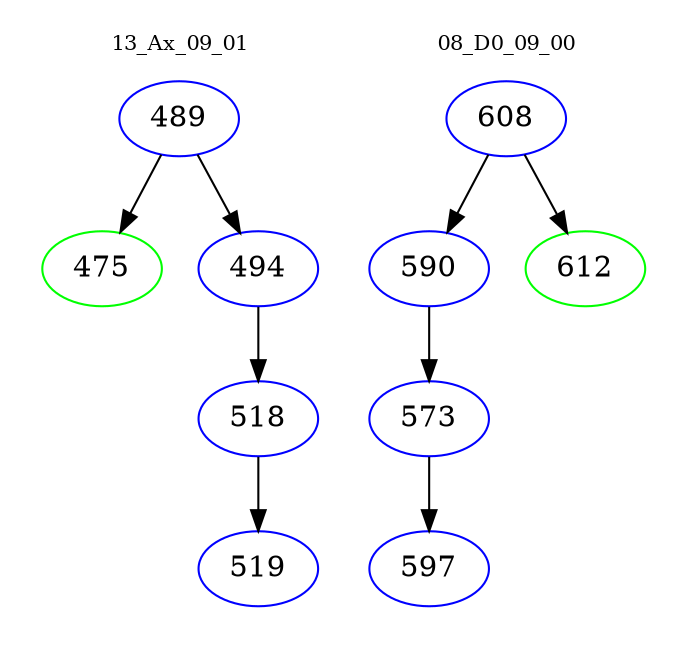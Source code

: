 digraph{
subgraph cluster_0 {
color = white
label = "13_Ax_09_01";
fontsize=10;
T0_489 [label="489", color="blue"]
T0_489 -> T0_475 [color="black"]
T0_475 [label="475", color="green"]
T0_489 -> T0_494 [color="black"]
T0_494 [label="494", color="blue"]
T0_494 -> T0_518 [color="black"]
T0_518 [label="518", color="blue"]
T0_518 -> T0_519 [color="black"]
T0_519 [label="519", color="blue"]
}
subgraph cluster_1 {
color = white
label = "08_D0_09_00";
fontsize=10;
T1_608 [label="608", color="blue"]
T1_608 -> T1_590 [color="black"]
T1_590 [label="590", color="blue"]
T1_590 -> T1_573 [color="black"]
T1_573 [label="573", color="blue"]
T1_573 -> T1_597 [color="black"]
T1_597 [label="597", color="blue"]
T1_608 -> T1_612 [color="black"]
T1_612 [label="612", color="green"]
}
}
